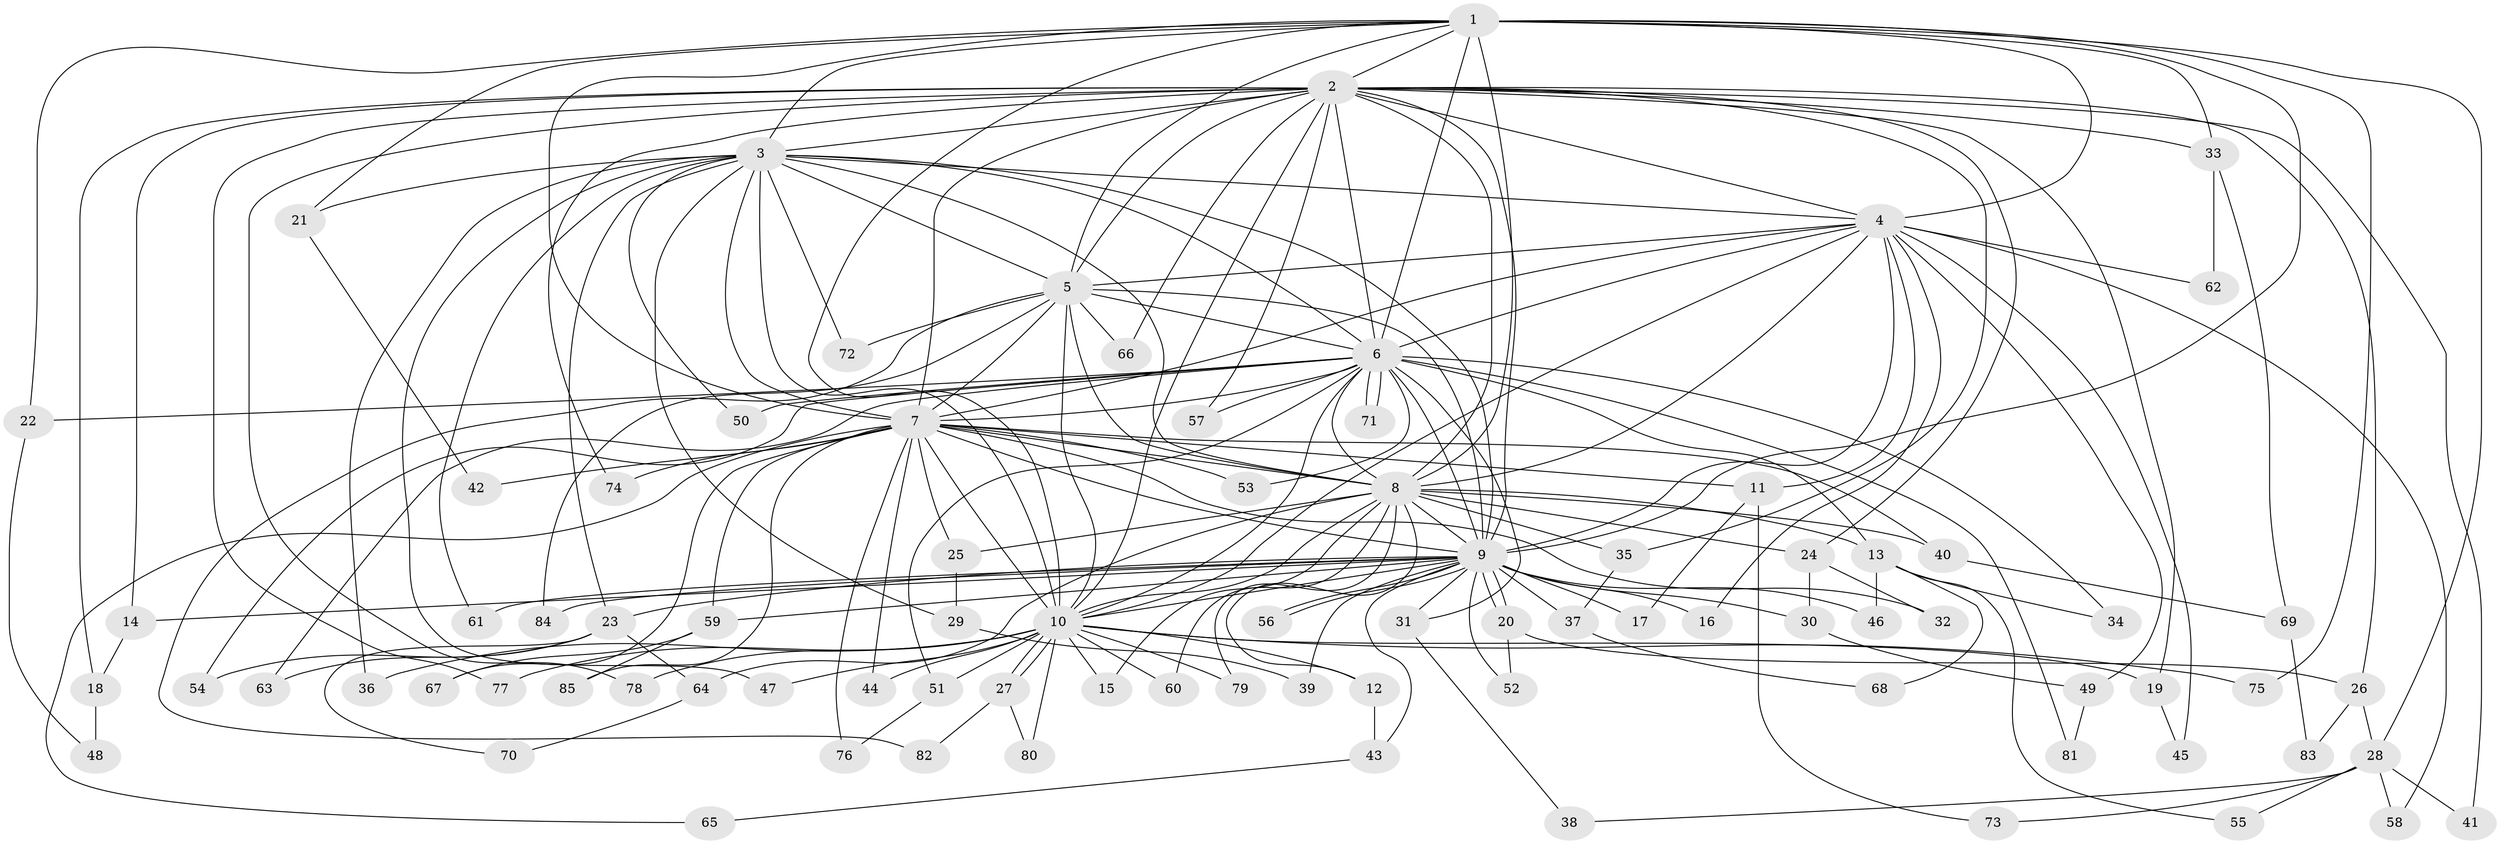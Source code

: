 // Generated by graph-tools (version 1.1) at 2025/13/03/09/25 04:13:40]
// undirected, 85 vertices, 195 edges
graph export_dot {
graph [start="1"]
  node [color=gray90,style=filled];
  1;
  2;
  3;
  4;
  5;
  6;
  7;
  8;
  9;
  10;
  11;
  12;
  13;
  14;
  15;
  16;
  17;
  18;
  19;
  20;
  21;
  22;
  23;
  24;
  25;
  26;
  27;
  28;
  29;
  30;
  31;
  32;
  33;
  34;
  35;
  36;
  37;
  38;
  39;
  40;
  41;
  42;
  43;
  44;
  45;
  46;
  47;
  48;
  49;
  50;
  51;
  52;
  53;
  54;
  55;
  56;
  57;
  58;
  59;
  60;
  61;
  62;
  63;
  64;
  65;
  66;
  67;
  68;
  69;
  70;
  71;
  72;
  73;
  74;
  75;
  76;
  77;
  78;
  79;
  80;
  81;
  82;
  83;
  84;
  85;
  1 -- 2;
  1 -- 3;
  1 -- 4;
  1 -- 5;
  1 -- 6;
  1 -- 7;
  1 -- 8;
  1 -- 9;
  1 -- 10;
  1 -- 21;
  1 -- 22;
  1 -- 28;
  1 -- 33;
  1 -- 75;
  2 -- 3;
  2 -- 4;
  2 -- 5;
  2 -- 6;
  2 -- 7;
  2 -- 8;
  2 -- 9;
  2 -- 10;
  2 -- 14;
  2 -- 18;
  2 -- 19;
  2 -- 24;
  2 -- 26;
  2 -- 33;
  2 -- 35;
  2 -- 41;
  2 -- 57;
  2 -- 66;
  2 -- 74;
  2 -- 77;
  2 -- 78;
  3 -- 4;
  3 -- 5;
  3 -- 6;
  3 -- 7;
  3 -- 8;
  3 -- 9;
  3 -- 10;
  3 -- 21;
  3 -- 23;
  3 -- 29;
  3 -- 36;
  3 -- 47;
  3 -- 50;
  3 -- 61;
  3 -- 72;
  4 -- 5;
  4 -- 6;
  4 -- 7;
  4 -- 8;
  4 -- 9;
  4 -- 10;
  4 -- 11;
  4 -- 16;
  4 -- 45;
  4 -- 49;
  4 -- 58;
  4 -- 62;
  5 -- 6;
  5 -- 7;
  5 -- 8;
  5 -- 9;
  5 -- 10;
  5 -- 66;
  5 -- 72;
  5 -- 82;
  5 -- 84;
  6 -- 7;
  6 -- 8;
  6 -- 9;
  6 -- 10;
  6 -- 13;
  6 -- 22;
  6 -- 31;
  6 -- 34;
  6 -- 50;
  6 -- 51;
  6 -- 53;
  6 -- 54;
  6 -- 57;
  6 -- 63;
  6 -- 71;
  6 -- 71;
  6 -- 81;
  7 -- 8;
  7 -- 9;
  7 -- 10;
  7 -- 11;
  7 -- 25;
  7 -- 32;
  7 -- 40;
  7 -- 42;
  7 -- 44;
  7 -- 53;
  7 -- 59;
  7 -- 65;
  7 -- 67;
  7 -- 74;
  7 -- 76;
  7 -- 85;
  8 -- 9;
  8 -- 10;
  8 -- 12;
  8 -- 13;
  8 -- 15;
  8 -- 24;
  8 -- 25;
  8 -- 35;
  8 -- 40;
  8 -- 60;
  8 -- 64;
  8 -- 79;
  9 -- 10;
  9 -- 14;
  9 -- 16;
  9 -- 17;
  9 -- 20;
  9 -- 20;
  9 -- 23;
  9 -- 30;
  9 -- 31;
  9 -- 37;
  9 -- 39;
  9 -- 43;
  9 -- 46;
  9 -- 52;
  9 -- 56;
  9 -- 56;
  9 -- 59;
  9 -- 61;
  9 -- 84;
  10 -- 12;
  10 -- 15;
  10 -- 19;
  10 -- 27;
  10 -- 27;
  10 -- 36;
  10 -- 44;
  10 -- 47;
  10 -- 51;
  10 -- 60;
  10 -- 75;
  10 -- 77;
  10 -- 78;
  10 -- 79;
  10 -- 80;
  11 -- 17;
  11 -- 73;
  12 -- 43;
  13 -- 34;
  13 -- 46;
  13 -- 55;
  13 -- 68;
  14 -- 18;
  18 -- 48;
  19 -- 45;
  20 -- 26;
  20 -- 52;
  21 -- 42;
  22 -- 48;
  23 -- 54;
  23 -- 63;
  23 -- 64;
  23 -- 70;
  24 -- 30;
  24 -- 32;
  25 -- 29;
  26 -- 28;
  26 -- 83;
  27 -- 80;
  27 -- 82;
  28 -- 38;
  28 -- 41;
  28 -- 55;
  28 -- 58;
  28 -- 73;
  29 -- 39;
  30 -- 49;
  31 -- 38;
  33 -- 62;
  33 -- 69;
  35 -- 37;
  37 -- 68;
  40 -- 69;
  43 -- 65;
  49 -- 81;
  51 -- 76;
  59 -- 67;
  59 -- 85;
  64 -- 70;
  69 -- 83;
}
